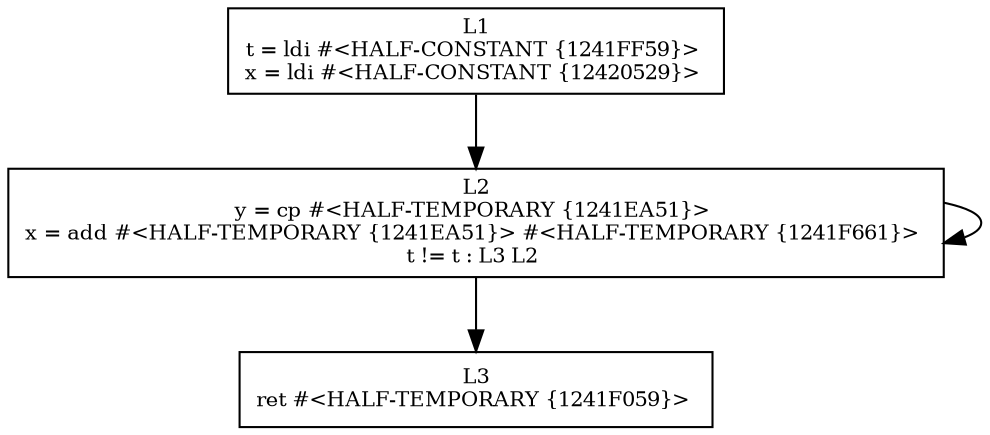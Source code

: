 digraph CFG {
L1 [shape=box,fontsize=10,label="L1\nt = ldi #<HALF-CONSTANT {1241FF59}> \nx = ldi #<HALF-CONSTANT {12420529}> \n"];
L1 -> L2;
L2 [shape=box,fontsize=10,label="L2\ny = cp #<HALF-TEMPORARY {1241EA51}> \nx = add #<HALF-TEMPORARY {1241EA51}> #<HALF-TEMPORARY {1241F661}> \nt != t : L3 L2 \n"];
L2 -> L3;
L2 -> L2;
L3 [shape=box,fontsize=10,label="L3\nret #<HALF-TEMPORARY {1241F059}> \n"];
 }